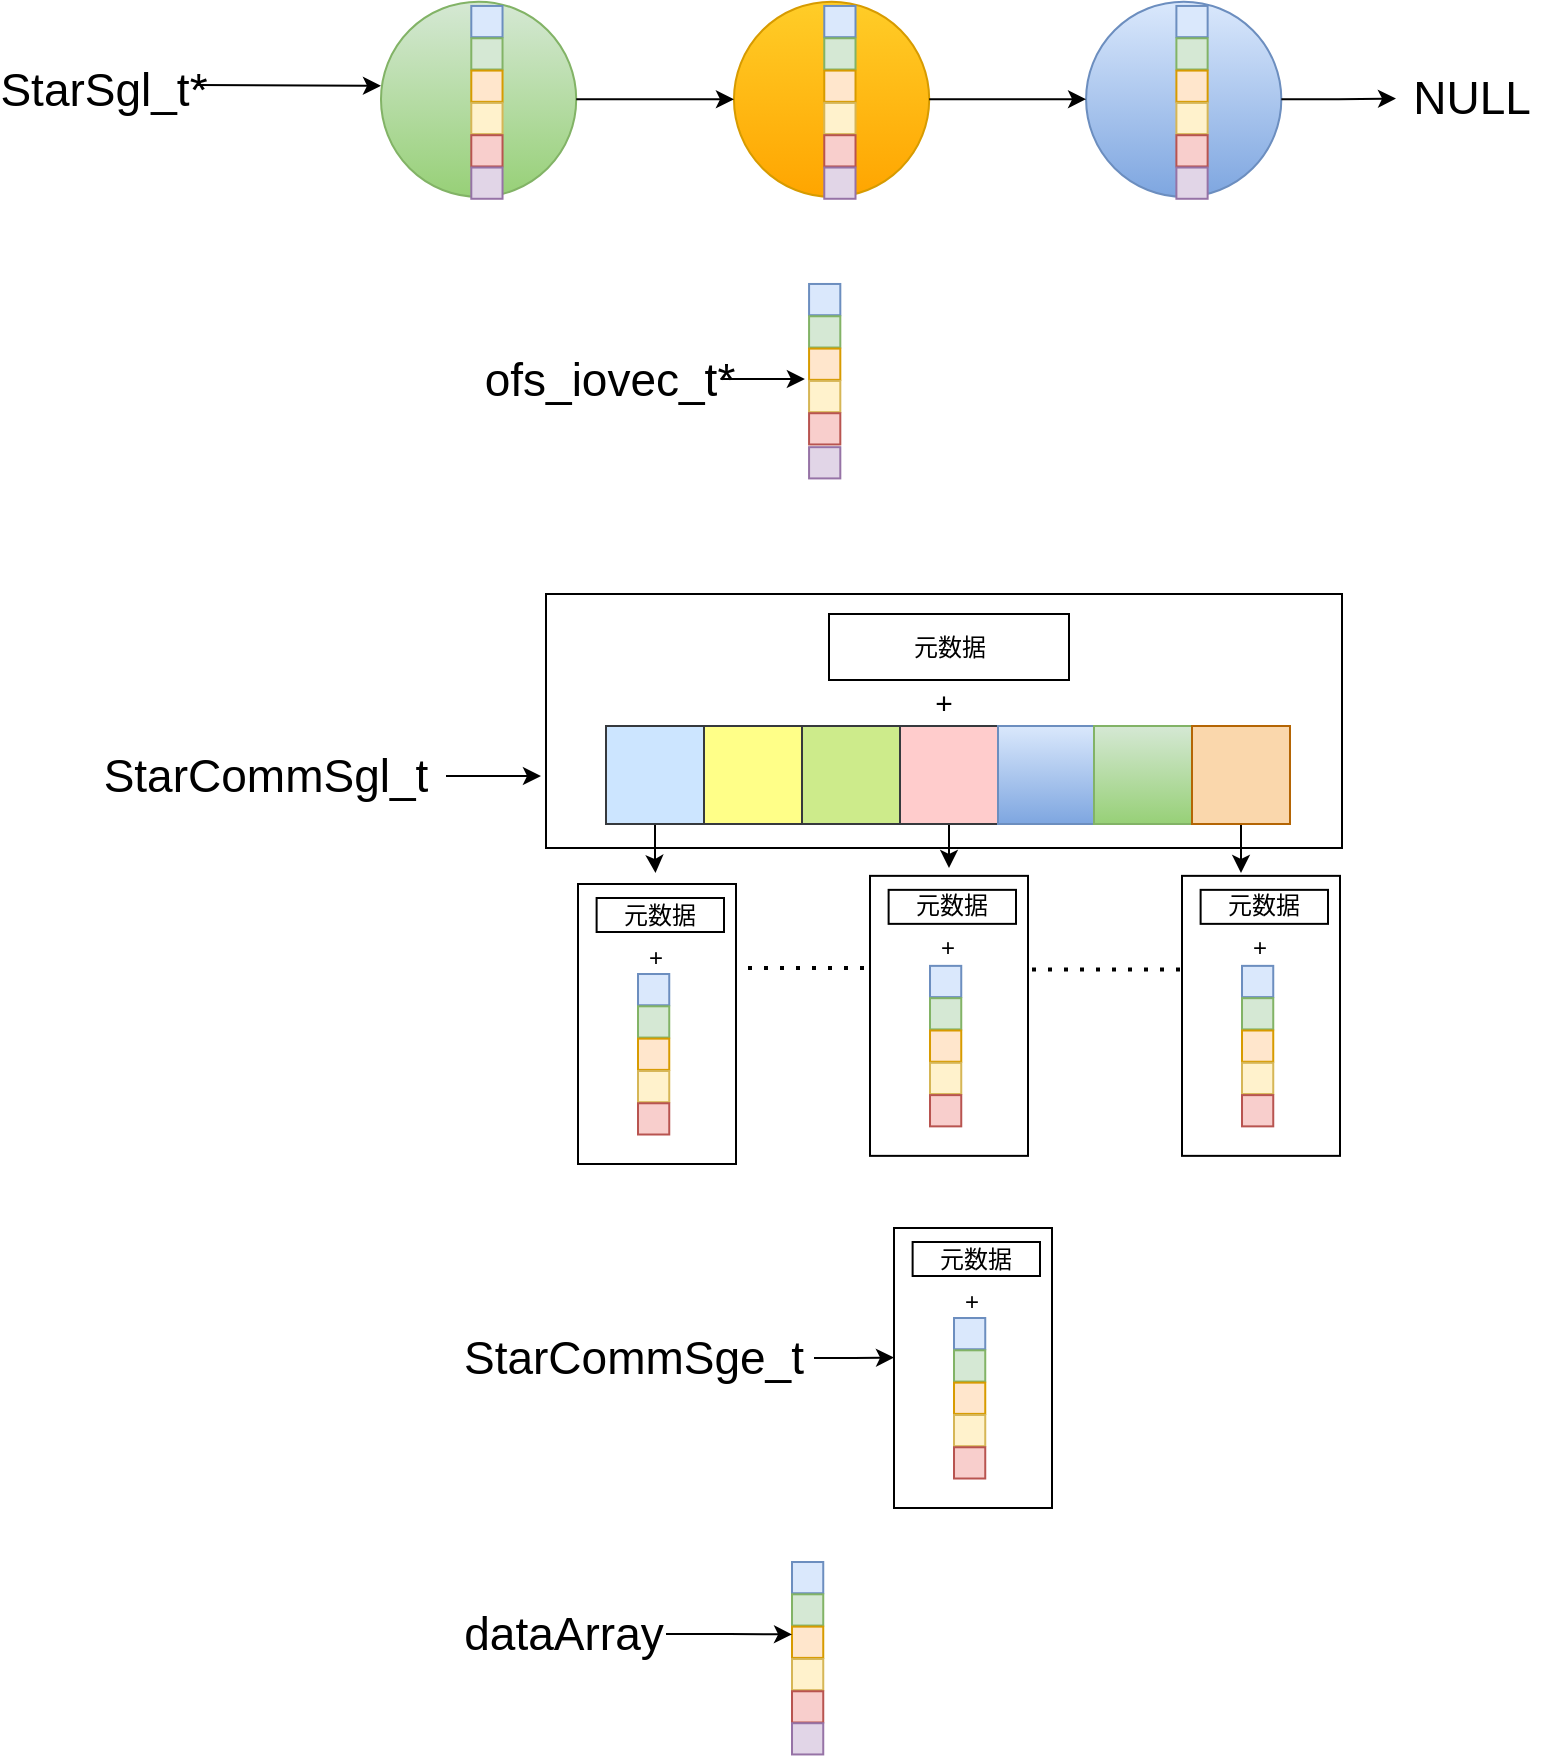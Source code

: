 <mxfile version="24.3.1" type="github">
  <diagram name="第 1 页" id="7yNvufm_qiPy2f1DZHuH">
    <mxGraphModel dx="2206" dy="1206" grid="0" gridSize="10" guides="1" tooltips="1" connect="1" arrows="1" fold="1" page="1" pageScale="1" pageWidth="827" pageHeight="1169" math="0" shadow="0">
      <root>
        <mxCell id="0" />
        <mxCell id="1" parent="0" />
        <mxCell id="rybDvw3TMSGUIMoP4YjH-95" value="" style="rounded=0;whiteSpace=wrap;html=1;" vertex="1" parent="1">
          <mxGeometry x="299" y="477" width="398" height="127" as="geometry" />
        </mxCell>
        <mxCell id="rybDvw3TMSGUIMoP4YjH-98" style="edgeStyle=orthogonalEdgeStyle;rounded=0;orthogonalLoop=1;jettySize=auto;html=1;" edge="1" parent="1" source="nkj20BuvcNY6ntNWJXsq-84">
          <mxGeometry relative="1" as="geometry">
            <mxPoint x="296.478" y="568" as="targetPoint" />
          </mxGeometry>
        </mxCell>
        <mxCell id="nkj20BuvcNY6ntNWJXsq-84" value="&lt;font style=&quot;font-size: 23px;&quot;&gt;StarCommSgl_t&lt;/font&gt;" style="text;strokeColor=none;align=center;fillColor=none;html=1;verticalAlign=middle;whiteSpace=wrap;rounded=0;" parent="1" vertex="1">
          <mxGeometry x="69" y="553" width="180" height="30" as="geometry" />
        </mxCell>
        <mxCell id="nkj20BuvcNY6ntNWJXsq-105" style="edgeStyle=orthogonalEdgeStyle;rounded=0;orthogonalLoop=1;jettySize=auto;html=1;" parent="1" source="nkj20BuvcNY6ntNWJXsq-86" edge="1">
          <mxGeometry relative="1" as="geometry">
            <mxPoint x="353.75" y="616.5" as="targetPoint" />
          </mxGeometry>
        </mxCell>
        <mxCell id="nkj20BuvcNY6ntNWJXsq-86" value="" style="whiteSpace=wrap;html=1;aspect=fixed;fillColor=#cce5ff;strokeColor=#36393d;" parent="1" vertex="1">
          <mxGeometry x="329" y="543" width="49" height="49" as="geometry" />
        </mxCell>
        <mxCell id="nkj20BuvcNY6ntNWJXsq-87" value="" style="whiteSpace=wrap;html=1;aspect=fixed;fillColor=#ffff88;strokeColor=#36393d;" parent="1" vertex="1">
          <mxGeometry x="378" y="543" width="49" height="49" as="geometry" />
        </mxCell>
        <mxCell id="nkj20BuvcNY6ntNWJXsq-88" value="" style="whiteSpace=wrap;html=1;aspect=fixed;fillColor=#cdeb8b;strokeColor=#36393d;" parent="1" vertex="1">
          <mxGeometry x="427" y="543" width="49" height="49" as="geometry" />
        </mxCell>
        <mxCell id="nkj20BuvcNY6ntNWJXsq-135" style="edgeStyle=orthogonalEdgeStyle;rounded=0;orthogonalLoop=1;jettySize=auto;html=1;" parent="1" source="nkj20BuvcNY6ntNWJXsq-89" edge="1">
          <mxGeometry relative="1" as="geometry">
            <mxPoint x="500.5" y="614" as="targetPoint" />
          </mxGeometry>
        </mxCell>
        <mxCell id="nkj20BuvcNY6ntNWJXsq-89" value="" style="whiteSpace=wrap;html=1;aspect=fixed;fillColor=#ffcccc;strokeColor=#36393d;" parent="1" vertex="1">
          <mxGeometry x="476" y="543" width="49" height="49" as="geometry" />
        </mxCell>
        <mxCell id="nkj20BuvcNY6ntNWJXsq-90" value="" style="whiteSpace=wrap;html=1;aspect=fixed;fillColor=#dae8fc;gradientColor=#7ea6e0;strokeColor=#6c8ebf;" parent="1" vertex="1">
          <mxGeometry x="525" y="543" width="49" height="49" as="geometry" />
        </mxCell>
        <mxCell id="nkj20BuvcNY6ntNWJXsq-91" value="" style="whiteSpace=wrap;html=1;aspect=fixed;fillColor=#d5e8d4;gradientColor=#97d077;strokeColor=#82b366;" parent="1" vertex="1">
          <mxGeometry x="573" y="543" width="49" height="49" as="geometry" />
        </mxCell>
        <mxCell id="nkj20BuvcNY6ntNWJXsq-136" style="edgeStyle=orthogonalEdgeStyle;rounded=0;orthogonalLoop=1;jettySize=auto;html=1;entryX=0.5;entryY=0;entryDx=0;entryDy=0;" parent="1" source="nkj20BuvcNY6ntNWJXsq-134" edge="1">
          <mxGeometry relative="1" as="geometry">
            <mxPoint x="646.5" y="616.5" as="targetPoint" />
          </mxGeometry>
        </mxCell>
        <mxCell id="nkj20BuvcNY6ntNWJXsq-134" value="" style="whiteSpace=wrap;html=1;aspect=fixed;fillColor=#fad7ac;strokeColor=#b46504;" parent="1" vertex="1">
          <mxGeometry x="622" y="543" width="49" height="49" as="geometry" />
        </mxCell>
        <mxCell id="nkj20BuvcNY6ntNWJXsq-142" value="" style="group" parent="1" vertex="1" connectable="0">
          <mxGeometry x="40" y="180" width="760" height="240" as="geometry" />
        </mxCell>
        <mxCell id="nkj20BuvcNY6ntNWJXsq-29" value="" style="group" parent="nkj20BuvcNY6ntNWJXsq-142" vertex="1" connectable="0">
          <mxGeometry x="345.378" y="0.818" width="125.611" height="100.988" as="geometry" />
        </mxCell>
        <mxCell id="nkj20BuvcNY6ntNWJXsq-28" value="" style="ellipse;whiteSpace=wrap;html=1;aspect=fixed;fillColor=#ffcd28;strokeColor=#d79b00;gradientColor=#ffa500;" parent="nkj20BuvcNY6ntNWJXsq-29" vertex="1">
          <mxGeometry x="7.6" width="97.624" height="97.624" as="geometry" />
        </mxCell>
        <mxCell id="nkj20BuvcNY6ntNWJXsq-22" value="" style="whiteSpace=wrap;html=1;aspect=fixed;fillColor=#dae8fc;strokeColor=#6c8ebf;" parent="nkj20BuvcNY6ntNWJXsq-29" vertex="1">
          <mxGeometry x="52.757" y="2.154" width="15.62" height="15.62" as="geometry" />
        </mxCell>
        <mxCell id="nkj20BuvcNY6ntNWJXsq-23" value="" style="whiteSpace=wrap;html=1;aspect=fixed;fillColor=#d5e8d4;strokeColor=#82b366;" parent="nkj20BuvcNY6ntNWJXsq-29" vertex="1">
          <mxGeometry x="52.757" y="18.313" width="15.62" height="15.62" as="geometry" />
        </mxCell>
        <mxCell id="nkj20BuvcNY6ntNWJXsq-24" value="" style="whiteSpace=wrap;html=1;aspect=fixed;fillColor=#ffe6cc;strokeColor=#d79b00;" parent="nkj20BuvcNY6ntNWJXsq-29" vertex="1">
          <mxGeometry x="52.757" y="34.471" width="15.62" height="15.62" as="geometry" />
        </mxCell>
        <mxCell id="nkj20BuvcNY6ntNWJXsq-25" value="" style="whiteSpace=wrap;html=1;aspect=fixed;fillColor=#fff2cc;strokeColor=#d6b656;" parent="nkj20BuvcNY6ntNWJXsq-29" vertex="1">
          <mxGeometry x="52.757" y="50.629" width="15.62" height="15.62" as="geometry" />
        </mxCell>
        <mxCell id="nkj20BuvcNY6ntNWJXsq-26" value="" style="whiteSpace=wrap;html=1;aspect=fixed;fillColor=#f8cecc;strokeColor=#b85450;" parent="nkj20BuvcNY6ntNWJXsq-29" vertex="1">
          <mxGeometry x="52.757" y="66.787" width="15.62" height="15.62" as="geometry" />
        </mxCell>
        <mxCell id="nkj20BuvcNY6ntNWJXsq-27" value="" style="whiteSpace=wrap;html=1;aspect=fixed;fillColor=#e1d5e7;strokeColor=#9673a6;" parent="nkj20BuvcNY6ntNWJXsq-29" vertex="1">
          <mxGeometry x="52.757" y="82.945" width="15.62" height="15.62" as="geometry" />
        </mxCell>
        <mxCell id="nkj20BuvcNY6ntNWJXsq-30" value="" style="group" parent="nkj20BuvcNY6ntNWJXsq-142" vertex="1" connectable="0">
          <mxGeometry x="168.889" width="125.611" height="100.988" as="geometry" />
        </mxCell>
        <mxCell id="nkj20BuvcNY6ntNWJXsq-31" value="" style="ellipse;whiteSpace=wrap;html=1;aspect=fixed;fillColor=#d5e8d4;strokeColor=#82b366;gradientColor=#97d077;" parent="nkj20BuvcNY6ntNWJXsq-30" vertex="1">
          <mxGeometry x="7.6" y="0.818" width="97.624" height="97.624" as="geometry" />
        </mxCell>
        <mxCell id="nkj20BuvcNY6ntNWJXsq-32" value="" style="whiteSpace=wrap;html=1;aspect=fixed;fillColor=#dae8fc;strokeColor=#6c8ebf;" parent="nkj20BuvcNY6ntNWJXsq-30" vertex="1">
          <mxGeometry x="52.757" y="2.972" width="15.62" height="15.62" as="geometry" />
        </mxCell>
        <mxCell id="nkj20BuvcNY6ntNWJXsq-33" value="" style="whiteSpace=wrap;html=1;aspect=fixed;fillColor=#d5e8d4;strokeColor=#82b366;" parent="nkj20BuvcNY6ntNWJXsq-30" vertex="1">
          <mxGeometry x="52.757" y="19.13" width="15.62" height="15.62" as="geometry" />
        </mxCell>
        <mxCell id="nkj20BuvcNY6ntNWJXsq-34" value="" style="whiteSpace=wrap;html=1;aspect=fixed;fillColor=#ffe6cc;strokeColor=#d79b00;" parent="nkj20BuvcNY6ntNWJXsq-30" vertex="1">
          <mxGeometry x="52.757" y="35.288" width="15.62" height="15.62" as="geometry" />
        </mxCell>
        <mxCell id="nkj20BuvcNY6ntNWJXsq-35" value="" style="whiteSpace=wrap;html=1;aspect=fixed;fillColor=#fff2cc;strokeColor=#d6b656;" parent="nkj20BuvcNY6ntNWJXsq-30" vertex="1">
          <mxGeometry x="52.757" y="51.446" width="15.62" height="15.62" as="geometry" />
        </mxCell>
        <mxCell id="nkj20BuvcNY6ntNWJXsq-36" value="" style="whiteSpace=wrap;html=1;aspect=fixed;fillColor=#f8cecc;strokeColor=#b85450;" parent="nkj20BuvcNY6ntNWJXsq-30" vertex="1">
          <mxGeometry x="52.757" y="67.604" width="15.62" height="15.62" as="geometry" />
        </mxCell>
        <mxCell id="nkj20BuvcNY6ntNWJXsq-37" value="" style="whiteSpace=wrap;html=1;aspect=fixed;fillColor=#e1d5e7;strokeColor=#9673a6;" parent="nkj20BuvcNY6ntNWJXsq-30" vertex="1">
          <mxGeometry x="52.757" y="83.763" width="15.62" height="15.62" as="geometry" />
        </mxCell>
        <mxCell id="nkj20BuvcNY6ntNWJXsq-49" value="" style="endArrow=classic;html=1;rounded=0;" parent="nkj20BuvcNY6ntNWJXsq-30" edge="1">
          <mxGeometry width="50" height="50" relative="1" as="geometry">
            <mxPoint x="-84.444" y="42.521" as="sourcePoint" />
            <mxPoint x="7.6" y="42.873" as="targetPoint" />
          </mxGeometry>
        </mxCell>
        <mxCell id="nkj20BuvcNY6ntNWJXsq-38" value="" style="group" parent="nkj20BuvcNY6ntNWJXsq-142" vertex="1" connectable="0">
          <mxGeometry x="521.444" y="0.818" width="125.611" height="100.988" as="geometry" />
        </mxCell>
        <mxCell id="nkj20BuvcNY6ntNWJXsq-39" value="" style="ellipse;whiteSpace=wrap;html=1;aspect=fixed;fillColor=#dae8fc;strokeColor=#6c8ebf;gradientColor=#7ea6e0;" parent="nkj20BuvcNY6ntNWJXsq-38" vertex="1">
          <mxGeometry x="7.6" width="97.624" height="97.624" as="geometry" />
        </mxCell>
        <mxCell id="nkj20BuvcNY6ntNWJXsq-40" value="" style="whiteSpace=wrap;html=1;aspect=fixed;fillColor=#dae8fc;strokeColor=#6c8ebf;" parent="nkj20BuvcNY6ntNWJXsq-38" vertex="1">
          <mxGeometry x="52.757" y="2.154" width="15.62" height="15.62" as="geometry" />
        </mxCell>
        <mxCell id="nkj20BuvcNY6ntNWJXsq-41" value="" style="whiteSpace=wrap;html=1;aspect=fixed;fillColor=#d5e8d4;strokeColor=#82b366;" parent="nkj20BuvcNY6ntNWJXsq-38" vertex="1">
          <mxGeometry x="52.757" y="18.313" width="15.62" height="15.62" as="geometry" />
        </mxCell>
        <mxCell id="nkj20BuvcNY6ntNWJXsq-42" value="" style="whiteSpace=wrap;html=1;aspect=fixed;fillColor=#ffe6cc;strokeColor=#d79b00;" parent="nkj20BuvcNY6ntNWJXsq-38" vertex="1">
          <mxGeometry x="52.757" y="34.471" width="15.62" height="15.62" as="geometry" />
        </mxCell>
        <mxCell id="nkj20BuvcNY6ntNWJXsq-43" value="" style="whiteSpace=wrap;html=1;aspect=fixed;fillColor=#fff2cc;strokeColor=#d6b656;" parent="nkj20BuvcNY6ntNWJXsq-38" vertex="1">
          <mxGeometry x="52.757" y="50.629" width="15.62" height="15.62" as="geometry" />
        </mxCell>
        <mxCell id="nkj20BuvcNY6ntNWJXsq-44" value="" style="whiteSpace=wrap;html=1;aspect=fixed;fillColor=#f8cecc;strokeColor=#b85450;" parent="nkj20BuvcNY6ntNWJXsq-38" vertex="1">
          <mxGeometry x="52.757" y="66.787" width="15.62" height="15.62" as="geometry" />
        </mxCell>
        <mxCell id="nkj20BuvcNY6ntNWJXsq-45" value="" style="whiteSpace=wrap;html=1;aspect=fixed;fillColor=#e1d5e7;strokeColor=#9673a6;" parent="nkj20BuvcNY6ntNWJXsq-38" vertex="1">
          <mxGeometry x="52.757" y="82.945" width="15.62" height="15.62" as="geometry" />
        </mxCell>
        <mxCell id="nkj20BuvcNY6ntNWJXsq-47" style="edgeStyle=orthogonalEdgeStyle;rounded=0;orthogonalLoop=1;jettySize=auto;html=1;" parent="nkj20BuvcNY6ntNWJXsq-142" source="nkj20BuvcNY6ntNWJXsq-31" target="nkj20BuvcNY6ntNWJXsq-28" edge="1">
          <mxGeometry relative="1" as="geometry" />
        </mxCell>
        <mxCell id="nkj20BuvcNY6ntNWJXsq-48" style="edgeStyle=orthogonalEdgeStyle;rounded=0;orthogonalLoop=1;jettySize=auto;html=1;exitX=1;exitY=0.5;exitDx=0;exitDy=0;" parent="nkj20BuvcNY6ntNWJXsq-142" source="nkj20BuvcNY6ntNWJXsq-28" target="nkj20BuvcNY6ntNWJXsq-39" edge="1">
          <mxGeometry relative="1" as="geometry" />
        </mxCell>
        <mxCell id="nkj20BuvcNY6ntNWJXsq-51" value="&lt;font style=&quot;font-size: 23px;&quot;&gt;StarSgl_t*&lt;/font&gt;" style="text;strokeColor=none;align=center;fillColor=none;html=1;verticalAlign=middle;whiteSpace=wrap;rounded=0;" parent="nkj20BuvcNY6ntNWJXsq-142" vertex="1">
          <mxGeometry y="32.709" width="76" height="24.532" as="geometry" />
        </mxCell>
        <mxCell id="nkj20BuvcNY6ntNWJXsq-62" value="&lt;font style=&quot;font-size: 23px;&quot;&gt;NULL&lt;/font&gt;" style="text;strokeColor=none;align=center;fillColor=none;html=1;verticalAlign=middle;whiteSpace=wrap;rounded=0;" parent="nkj20BuvcNY6ntNWJXsq-142" vertex="1">
          <mxGeometry x="684" y="37.046" width="76" height="24.532" as="geometry" />
        </mxCell>
        <mxCell id="nkj20BuvcNY6ntNWJXsq-64" value="" style="group" parent="nkj20BuvcNY6ntNWJXsq-142" vertex="1" connectable="0">
          <mxGeometry x="278.667" y="139.012" width="184.722" height="100.988" as="geometry" />
        </mxCell>
        <mxCell id="nkj20BuvcNY6ntNWJXsq-52" value="" style="group" parent="nkj20BuvcNY6ntNWJXsq-64" vertex="1" connectable="0">
          <mxGeometry x="59.111" width="125.611" height="100.988" as="geometry" />
        </mxCell>
        <mxCell id="nkj20BuvcNY6ntNWJXsq-61" value="" style="group" parent="nkj20BuvcNY6ntNWJXsq-52" vertex="1" connectable="0">
          <mxGeometry x="52.757" y="2.972" width="16.686" height="96.949" as="geometry" />
        </mxCell>
        <mxCell id="nkj20BuvcNY6ntNWJXsq-54" value="" style="whiteSpace=wrap;html=1;aspect=fixed;fillColor=#dae8fc;strokeColor=#6c8ebf;" parent="nkj20BuvcNY6ntNWJXsq-61" vertex="1">
          <mxGeometry width="15.62" height="15.62" as="geometry" />
        </mxCell>
        <mxCell id="nkj20BuvcNY6ntNWJXsq-55" value="" style="whiteSpace=wrap;html=1;aspect=fixed;fillColor=#d5e8d4;strokeColor=#82b366;" parent="nkj20BuvcNY6ntNWJXsq-61" vertex="1">
          <mxGeometry y="16.158" width="15.62" height="15.62" as="geometry" />
        </mxCell>
        <mxCell id="nkj20BuvcNY6ntNWJXsq-56" value="" style="whiteSpace=wrap;html=1;aspect=fixed;fillColor=#ffe6cc;strokeColor=#d79b00;" parent="nkj20BuvcNY6ntNWJXsq-61" vertex="1">
          <mxGeometry y="32.316" width="15.62" height="15.62" as="geometry" />
        </mxCell>
        <mxCell id="nkj20BuvcNY6ntNWJXsq-57" value="" style="whiteSpace=wrap;html=1;aspect=fixed;fillColor=#fff2cc;strokeColor=#d6b656;" parent="nkj20BuvcNY6ntNWJXsq-61" vertex="1">
          <mxGeometry y="48.474" width="15.62" height="15.62" as="geometry" />
        </mxCell>
        <mxCell id="nkj20BuvcNY6ntNWJXsq-58" value="" style="whiteSpace=wrap;html=1;aspect=fixed;fillColor=#f8cecc;strokeColor=#b85450;" parent="nkj20BuvcNY6ntNWJXsq-61" vertex="1">
          <mxGeometry y="64.632" width="15.62" height="15.62" as="geometry" />
        </mxCell>
        <mxCell id="nkj20BuvcNY6ntNWJXsq-59" value="" style="whiteSpace=wrap;html=1;aspect=fixed;fillColor=#e1d5e7;strokeColor=#9673a6;" parent="nkj20BuvcNY6ntNWJXsq-61" vertex="1">
          <mxGeometry y="81.608" width="15.62" height="15.62" as="geometry" />
        </mxCell>
        <mxCell id="nkj20BuvcNY6ntNWJXsq-83" style="edgeStyle=orthogonalEdgeStyle;rounded=0;orthogonalLoop=1;jettySize=auto;html=1;" parent="nkj20BuvcNY6ntNWJXsq-64" source="nkj20BuvcNY6ntNWJXsq-63" edge="1">
          <mxGeometry relative="1" as="geometry">
            <mxPoint x="109.778" y="50.494" as="targetPoint" />
          </mxGeometry>
        </mxCell>
        <mxCell id="nkj20BuvcNY6ntNWJXsq-63" value="&lt;font style=&quot;font-size: 23px;&quot;&gt;ofs_iovec_t*&lt;/font&gt;" style="text;strokeColor=none;align=center;fillColor=none;html=1;verticalAlign=middle;whiteSpace=wrap;rounded=0;" parent="nkj20BuvcNY6ntNWJXsq-64" vertex="1">
          <mxGeometry x="-42.222" y="38.228" width="109.778" height="24.532" as="geometry" />
        </mxCell>
        <mxCell id="nkj20BuvcNY6ntNWJXsq-146" style="edgeStyle=orthogonalEdgeStyle;rounded=0;orthogonalLoop=1;jettySize=auto;html=1;" parent="nkj20BuvcNY6ntNWJXsq-142" source="nkj20BuvcNY6ntNWJXsq-39" target="nkj20BuvcNY6ntNWJXsq-62" edge="1">
          <mxGeometry relative="1" as="geometry" />
        </mxCell>
        <mxCell id="rybDvw3TMSGUIMoP4YjH-35" value="" style="endArrow=none;dashed=1;html=1;dashPattern=1 3;strokeWidth=2;rounded=0;" edge="1" parent="1">
          <mxGeometry width="50" height="50" relative="1" as="geometry">
            <mxPoint x="376" y="664" as="sourcePoint" />
            <mxPoint x="476" y="664" as="targetPoint" />
          </mxGeometry>
        </mxCell>
        <mxCell id="rybDvw3TMSGUIMoP4YjH-36" value="" style="endArrow=none;dashed=1;html=1;dashPattern=1 3;strokeWidth=2;rounded=0;" edge="1" parent="1">
          <mxGeometry width="50" height="50" relative="1" as="geometry">
            <mxPoint x="526" y="664.7" as="sourcePoint" />
            <mxPoint x="626" y="664.7" as="targetPoint" />
          </mxGeometry>
        </mxCell>
        <mxCell id="nkj20BuvcNY6ntNWJXsq-141" style="edgeStyle=orthogonalEdgeStyle;rounded=0;orthogonalLoop=1;jettySize=auto;html=1;entryX=0;entryY=0.5;entryDx=0;entryDy=0;" parent="1" source="nkj20BuvcNY6ntNWJXsq-140" edge="1">
          <mxGeometry relative="1" as="geometry">
            <mxPoint x="473" y="858.75" as="targetPoint" />
          </mxGeometry>
        </mxCell>
        <mxCell id="nkj20BuvcNY6ntNWJXsq-140" value="&lt;font style=&quot;font-size: 23px;&quot;&gt;StarCommSge_t&lt;/font&gt;" style="text;strokeColor=none;align=center;fillColor=none;html=1;verticalAlign=middle;whiteSpace=wrap;rounded=0;container=0;" parent="1" vertex="1">
          <mxGeometry x="253" y="844" width="180" height="30" as="geometry" />
        </mxCell>
        <mxCell id="rybDvw3TMSGUIMoP4YjH-48" value="" style="group" vertex="1" connectable="0" parent="1">
          <mxGeometry x="473" y="794" width="79" height="140" as="geometry" />
        </mxCell>
        <mxCell id="rybDvw3TMSGUIMoP4YjH-38" value="" style="whiteSpace=wrap;html=1;" vertex="1" parent="rybDvw3TMSGUIMoP4YjH-48">
          <mxGeometry width="79" height="140" as="geometry" />
        </mxCell>
        <mxCell id="rybDvw3TMSGUIMoP4YjH-40" value="" style="group" vertex="1" connectable="0" parent="rybDvw3TMSGUIMoP4YjH-48">
          <mxGeometry x="30.004" y="45.004" width="15.62" height="80.252" as="geometry" />
        </mxCell>
        <mxCell id="rybDvw3TMSGUIMoP4YjH-41" value="" style="whiteSpace=wrap;html=1;aspect=fixed;fillColor=#dae8fc;strokeColor=#6c8ebf;container=0;" vertex="1" parent="rybDvw3TMSGUIMoP4YjH-40">
          <mxGeometry width="15.62" height="15.62" as="geometry" />
        </mxCell>
        <mxCell id="rybDvw3TMSGUIMoP4YjH-42" value="" style="whiteSpace=wrap;html=1;aspect=fixed;fillColor=#d5e8d4;strokeColor=#82b366;container=0;" vertex="1" parent="rybDvw3TMSGUIMoP4YjH-40">
          <mxGeometry y="16.158" width="15.62" height="15.62" as="geometry" />
        </mxCell>
        <mxCell id="rybDvw3TMSGUIMoP4YjH-43" value="" style="whiteSpace=wrap;html=1;aspect=fixed;fillColor=#ffe6cc;strokeColor=#d79b00;container=0;" vertex="1" parent="rybDvw3TMSGUIMoP4YjH-40">
          <mxGeometry y="32.316" width="15.62" height="15.62" as="geometry" />
        </mxCell>
        <mxCell id="rybDvw3TMSGUIMoP4YjH-44" value="" style="whiteSpace=wrap;html=1;aspect=fixed;fillColor=#fff2cc;strokeColor=#d6b656;container=0;" vertex="1" parent="rybDvw3TMSGUIMoP4YjH-40">
          <mxGeometry y="48.474" width="15.62" height="15.62" as="geometry" />
        </mxCell>
        <mxCell id="rybDvw3TMSGUIMoP4YjH-45" value="" style="whiteSpace=wrap;html=1;aspect=fixed;fillColor=#f8cecc;strokeColor=#b85450;container=0;" vertex="1" parent="rybDvw3TMSGUIMoP4YjH-40">
          <mxGeometry y="64.632" width="15.62" height="15.62" as="geometry" />
        </mxCell>
        <mxCell id="rybDvw3TMSGUIMoP4YjH-46" value="元数据" style="rounded=0;whiteSpace=wrap;html=1;" vertex="1" parent="rybDvw3TMSGUIMoP4YjH-48">
          <mxGeometry x="9.31" y="7" width="63.69" height="17" as="geometry" />
        </mxCell>
        <mxCell id="rybDvw3TMSGUIMoP4YjH-47" value="+" style="text;strokeColor=none;align=center;fillColor=none;html=1;verticalAlign=middle;whiteSpace=wrap;rounded=0;" vertex="1" parent="rybDvw3TMSGUIMoP4YjH-48">
          <mxGeometry x="30" y="32" width="18" height="9" as="geometry" />
        </mxCell>
        <mxCell id="rybDvw3TMSGUIMoP4YjH-50" value="" style="group" vertex="1" connectable="0" parent="1">
          <mxGeometry x="315" y="622" width="79" height="140" as="geometry" />
        </mxCell>
        <mxCell id="rybDvw3TMSGUIMoP4YjH-51" value="" style="whiteSpace=wrap;html=1;" vertex="1" parent="rybDvw3TMSGUIMoP4YjH-50">
          <mxGeometry width="79" height="140" as="geometry" />
        </mxCell>
        <mxCell id="rybDvw3TMSGUIMoP4YjH-52" value="" style="group" vertex="1" connectable="0" parent="rybDvw3TMSGUIMoP4YjH-50">
          <mxGeometry x="30.004" y="45.004" width="15.62" height="80.252" as="geometry" />
        </mxCell>
        <mxCell id="rybDvw3TMSGUIMoP4YjH-53" value="" style="whiteSpace=wrap;html=1;aspect=fixed;fillColor=#dae8fc;strokeColor=#6c8ebf;container=0;" vertex="1" parent="rybDvw3TMSGUIMoP4YjH-52">
          <mxGeometry width="15.62" height="15.62" as="geometry" />
        </mxCell>
        <mxCell id="rybDvw3TMSGUIMoP4YjH-54" value="" style="whiteSpace=wrap;html=1;aspect=fixed;fillColor=#d5e8d4;strokeColor=#82b366;container=0;" vertex="1" parent="rybDvw3TMSGUIMoP4YjH-52">
          <mxGeometry y="16.158" width="15.62" height="15.62" as="geometry" />
        </mxCell>
        <mxCell id="rybDvw3TMSGUIMoP4YjH-55" value="" style="whiteSpace=wrap;html=1;aspect=fixed;fillColor=#ffe6cc;strokeColor=#d79b00;container=0;" vertex="1" parent="rybDvw3TMSGUIMoP4YjH-52">
          <mxGeometry y="32.316" width="15.62" height="15.62" as="geometry" />
        </mxCell>
        <mxCell id="rybDvw3TMSGUIMoP4YjH-56" value="" style="whiteSpace=wrap;html=1;aspect=fixed;fillColor=#fff2cc;strokeColor=#d6b656;container=0;" vertex="1" parent="rybDvw3TMSGUIMoP4YjH-52">
          <mxGeometry y="48.474" width="15.62" height="15.62" as="geometry" />
        </mxCell>
        <mxCell id="rybDvw3TMSGUIMoP4YjH-57" value="" style="whiteSpace=wrap;html=1;aspect=fixed;fillColor=#f8cecc;strokeColor=#b85450;container=0;" vertex="1" parent="rybDvw3TMSGUIMoP4YjH-52">
          <mxGeometry y="64.632" width="15.62" height="15.62" as="geometry" />
        </mxCell>
        <mxCell id="rybDvw3TMSGUIMoP4YjH-58" value="元数据" style="rounded=0;whiteSpace=wrap;html=1;" vertex="1" parent="rybDvw3TMSGUIMoP4YjH-50">
          <mxGeometry x="9.31" y="7" width="63.69" height="17" as="geometry" />
        </mxCell>
        <mxCell id="rybDvw3TMSGUIMoP4YjH-59" value="+" style="text;strokeColor=none;align=center;fillColor=none;html=1;verticalAlign=middle;whiteSpace=wrap;rounded=0;" vertex="1" parent="rybDvw3TMSGUIMoP4YjH-50">
          <mxGeometry x="30" y="32" width="18" height="9" as="geometry" />
        </mxCell>
        <mxCell id="rybDvw3TMSGUIMoP4YjH-70" value="" style="group" vertex="1" connectable="0" parent="1">
          <mxGeometry x="461" y="617.93" width="79" height="140" as="geometry" />
        </mxCell>
        <mxCell id="rybDvw3TMSGUIMoP4YjH-71" value="" style="whiteSpace=wrap;html=1;" vertex="1" parent="rybDvw3TMSGUIMoP4YjH-70">
          <mxGeometry width="79" height="140" as="geometry" />
        </mxCell>
        <mxCell id="rybDvw3TMSGUIMoP4YjH-72" value="" style="group" vertex="1" connectable="0" parent="rybDvw3TMSGUIMoP4YjH-70">
          <mxGeometry x="30.004" y="45.004" width="15.62" height="80.252" as="geometry" />
        </mxCell>
        <mxCell id="rybDvw3TMSGUIMoP4YjH-73" value="" style="whiteSpace=wrap;html=1;aspect=fixed;fillColor=#dae8fc;strokeColor=#6c8ebf;container=0;" vertex="1" parent="rybDvw3TMSGUIMoP4YjH-72">
          <mxGeometry width="15.62" height="15.62" as="geometry" />
        </mxCell>
        <mxCell id="rybDvw3TMSGUIMoP4YjH-74" value="" style="whiteSpace=wrap;html=1;aspect=fixed;fillColor=#d5e8d4;strokeColor=#82b366;container=0;" vertex="1" parent="rybDvw3TMSGUIMoP4YjH-72">
          <mxGeometry y="16.158" width="15.62" height="15.62" as="geometry" />
        </mxCell>
        <mxCell id="rybDvw3TMSGUIMoP4YjH-75" value="" style="whiteSpace=wrap;html=1;aspect=fixed;fillColor=#ffe6cc;strokeColor=#d79b00;container=0;" vertex="1" parent="rybDvw3TMSGUIMoP4YjH-72">
          <mxGeometry y="32.316" width="15.62" height="15.62" as="geometry" />
        </mxCell>
        <mxCell id="rybDvw3TMSGUIMoP4YjH-76" value="" style="whiteSpace=wrap;html=1;aspect=fixed;fillColor=#fff2cc;strokeColor=#d6b656;container=0;" vertex="1" parent="rybDvw3TMSGUIMoP4YjH-72">
          <mxGeometry y="48.474" width="15.62" height="15.62" as="geometry" />
        </mxCell>
        <mxCell id="rybDvw3TMSGUIMoP4YjH-77" value="" style="whiteSpace=wrap;html=1;aspect=fixed;fillColor=#f8cecc;strokeColor=#b85450;container=0;" vertex="1" parent="rybDvw3TMSGUIMoP4YjH-72">
          <mxGeometry y="64.632" width="15.62" height="15.62" as="geometry" />
        </mxCell>
        <mxCell id="rybDvw3TMSGUIMoP4YjH-78" value="元数据" style="rounded=0;whiteSpace=wrap;html=1;" vertex="1" parent="rybDvw3TMSGUIMoP4YjH-70">
          <mxGeometry x="9.31" y="7" width="63.69" height="17" as="geometry" />
        </mxCell>
        <mxCell id="rybDvw3TMSGUIMoP4YjH-79" value="+" style="text;strokeColor=none;align=center;fillColor=none;html=1;verticalAlign=middle;whiteSpace=wrap;rounded=0;" vertex="1" parent="rybDvw3TMSGUIMoP4YjH-70">
          <mxGeometry x="30" y="32" width="18" height="9" as="geometry" />
        </mxCell>
        <mxCell id="rybDvw3TMSGUIMoP4YjH-80" value="" style="group" vertex="1" connectable="0" parent="1">
          <mxGeometry x="617" y="617.93" width="79" height="140" as="geometry" />
        </mxCell>
        <mxCell id="rybDvw3TMSGUIMoP4YjH-81" value="" style="whiteSpace=wrap;html=1;" vertex="1" parent="rybDvw3TMSGUIMoP4YjH-80">
          <mxGeometry width="79" height="140" as="geometry" />
        </mxCell>
        <mxCell id="rybDvw3TMSGUIMoP4YjH-82" value="" style="group" vertex="1" connectable="0" parent="rybDvw3TMSGUIMoP4YjH-80">
          <mxGeometry x="30.004" y="45.004" width="15.62" height="80.252" as="geometry" />
        </mxCell>
        <mxCell id="rybDvw3TMSGUIMoP4YjH-83" value="" style="whiteSpace=wrap;html=1;aspect=fixed;fillColor=#dae8fc;strokeColor=#6c8ebf;container=0;" vertex="1" parent="rybDvw3TMSGUIMoP4YjH-82">
          <mxGeometry width="15.62" height="15.62" as="geometry" />
        </mxCell>
        <mxCell id="rybDvw3TMSGUIMoP4YjH-84" value="" style="whiteSpace=wrap;html=1;aspect=fixed;fillColor=#d5e8d4;strokeColor=#82b366;container=0;" vertex="1" parent="rybDvw3TMSGUIMoP4YjH-82">
          <mxGeometry y="16.158" width="15.62" height="15.62" as="geometry" />
        </mxCell>
        <mxCell id="rybDvw3TMSGUIMoP4YjH-85" value="" style="whiteSpace=wrap;html=1;aspect=fixed;fillColor=#ffe6cc;strokeColor=#d79b00;container=0;" vertex="1" parent="rybDvw3TMSGUIMoP4YjH-82">
          <mxGeometry y="32.316" width="15.62" height="15.62" as="geometry" />
        </mxCell>
        <mxCell id="rybDvw3TMSGUIMoP4YjH-86" value="" style="whiteSpace=wrap;html=1;aspect=fixed;fillColor=#fff2cc;strokeColor=#d6b656;container=0;" vertex="1" parent="rybDvw3TMSGUIMoP4YjH-82">
          <mxGeometry y="48.474" width="15.62" height="15.62" as="geometry" />
        </mxCell>
        <mxCell id="rybDvw3TMSGUIMoP4YjH-87" value="" style="whiteSpace=wrap;html=1;aspect=fixed;fillColor=#f8cecc;strokeColor=#b85450;container=0;" vertex="1" parent="rybDvw3TMSGUIMoP4YjH-82">
          <mxGeometry y="64.632" width="15.62" height="15.62" as="geometry" />
        </mxCell>
        <mxCell id="rybDvw3TMSGUIMoP4YjH-88" value="元数据" style="rounded=0;whiteSpace=wrap;html=1;" vertex="1" parent="rybDvw3TMSGUIMoP4YjH-80">
          <mxGeometry x="9.31" y="7" width="63.69" height="17" as="geometry" />
        </mxCell>
        <mxCell id="rybDvw3TMSGUIMoP4YjH-89" value="+" style="text;strokeColor=none;align=center;fillColor=none;html=1;verticalAlign=middle;whiteSpace=wrap;rounded=0;" vertex="1" parent="rybDvw3TMSGUIMoP4YjH-80">
          <mxGeometry x="30" y="32" width="18" height="9" as="geometry" />
        </mxCell>
        <mxCell id="rybDvw3TMSGUIMoP4YjH-94" value="" style="group" vertex="1" connectable="0" parent="1">
          <mxGeometry x="257" y="961.004" width="180.624" height="96.228" as="geometry" />
        </mxCell>
        <mxCell id="rybDvw3TMSGUIMoP4YjH-10" value="" style="group" vertex="1" connectable="0" parent="rybDvw3TMSGUIMoP4YjH-94">
          <mxGeometry x="165.004" width="15.62" height="96.228" as="geometry" />
        </mxCell>
        <mxCell id="rybDvw3TMSGUIMoP4YjH-3" value="" style="whiteSpace=wrap;html=1;aspect=fixed;fillColor=#dae8fc;strokeColor=#6c8ebf;container=0;" vertex="1" parent="rybDvw3TMSGUIMoP4YjH-10">
          <mxGeometry width="15.62" height="15.62" as="geometry" />
        </mxCell>
        <mxCell id="rybDvw3TMSGUIMoP4YjH-93" value="" style="group" vertex="1" connectable="0" parent="rybDvw3TMSGUIMoP4YjH-10">
          <mxGeometry y="16.158" width="15.62" height="80.07" as="geometry" />
        </mxCell>
        <mxCell id="rybDvw3TMSGUIMoP4YjH-4" value="" style="whiteSpace=wrap;html=1;aspect=fixed;fillColor=#d5e8d4;strokeColor=#82b366;container=0;" vertex="1" parent="rybDvw3TMSGUIMoP4YjH-93">
          <mxGeometry width="15.62" height="15.62" as="geometry" />
        </mxCell>
        <mxCell id="rybDvw3TMSGUIMoP4YjH-5" value="" style="whiteSpace=wrap;html=1;aspect=fixed;fillColor=#ffe6cc;strokeColor=#d79b00;container=0;" vertex="1" parent="rybDvw3TMSGUIMoP4YjH-93">
          <mxGeometry y="16.158" width="15.62" height="15.62" as="geometry" />
        </mxCell>
        <mxCell id="rybDvw3TMSGUIMoP4YjH-6" value="" style="whiteSpace=wrap;html=1;aspect=fixed;fillColor=#fff2cc;strokeColor=#d6b656;container=0;" vertex="1" parent="rybDvw3TMSGUIMoP4YjH-93">
          <mxGeometry y="32.316" width="15.62" height="15.62" as="geometry" />
        </mxCell>
        <mxCell id="rybDvw3TMSGUIMoP4YjH-7" value="" style="whiteSpace=wrap;html=1;aspect=fixed;fillColor=#f8cecc;strokeColor=#b85450;container=0;" vertex="1" parent="rybDvw3TMSGUIMoP4YjH-93">
          <mxGeometry y="48.474" width="15.62" height="15.62" as="geometry" />
        </mxCell>
        <mxCell id="rybDvw3TMSGUIMoP4YjH-8" value="" style="whiteSpace=wrap;html=1;aspect=fixed;fillColor=#e1d5e7;strokeColor=#9673a6;container=0;" vertex="1" parent="rybDvw3TMSGUIMoP4YjH-93">
          <mxGeometry y="64.45" width="15.62" height="15.62" as="geometry" />
        </mxCell>
        <mxCell id="rybDvw3TMSGUIMoP4YjH-92" style="edgeStyle=orthogonalEdgeStyle;rounded=0;orthogonalLoop=1;jettySize=auto;html=1;entryX=0;entryY=0.25;entryDx=0;entryDy=0;" edge="1" parent="rybDvw3TMSGUIMoP4YjH-94" source="rybDvw3TMSGUIMoP4YjH-91" target="rybDvw3TMSGUIMoP4YjH-5">
          <mxGeometry relative="1" as="geometry" />
        </mxCell>
        <mxCell id="rybDvw3TMSGUIMoP4YjH-91" value="&lt;font style=&quot;font-size: 23px;&quot;&gt;dataArray&lt;/font&gt;" style="text;strokeColor=none;align=center;fillColor=none;html=1;verticalAlign=middle;whiteSpace=wrap;rounded=0;container=0;" vertex="1" parent="rybDvw3TMSGUIMoP4YjH-94">
          <mxGeometry y="20.996" width="102" height="30" as="geometry" />
        </mxCell>
        <mxCell id="rybDvw3TMSGUIMoP4YjH-96" value="元数据" style="rounded=0;whiteSpace=wrap;html=1;" vertex="1" parent="1">
          <mxGeometry x="440.5" y="487" width="120" height="33" as="geometry" />
        </mxCell>
        <mxCell id="rybDvw3TMSGUIMoP4YjH-97" value="&lt;font style=&quot;font-size: 15px;&quot;&gt;+&lt;/font&gt;" style="text;strokeColor=none;align=center;fillColor=none;html=1;verticalAlign=middle;whiteSpace=wrap;rounded=0;" vertex="1" parent="1">
          <mxGeometry x="478" y="516" width="40" height="30" as="geometry" />
        </mxCell>
      </root>
    </mxGraphModel>
  </diagram>
</mxfile>
